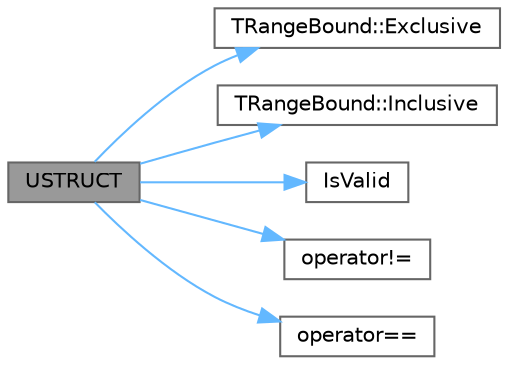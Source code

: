 digraph "USTRUCT"
{
 // INTERACTIVE_SVG=YES
 // LATEX_PDF_SIZE
  bgcolor="transparent";
  edge [fontname=Helvetica,fontsize=10,labelfontname=Helvetica,labelfontsize=10];
  node [fontname=Helvetica,fontsize=10,shape=box,height=0.2,width=0.4];
  rankdir="LR";
  Node1 [id="Node000001",label="USTRUCT",height=0.2,width=0.4,color="gray40", fillcolor="grey60", style="filled", fontcolor="black",tooltip="Transform time by warping it around from end to start."];
  Node1 -> Node2 [id="edge1_Node000001_Node000002",color="steelblue1",style="solid",tooltip=" "];
  Node2 [id="Node000002",label="TRangeBound::Exclusive",height=0.2,width=0.4,color="grey40", fillcolor="white", style="filled",URL="$dc/d71/classTRangeBound.html#aeb5309e84d6ada149a0dea5bf01ce702",tooltip="Returns a closed bound that excludes the specified value."];
  Node1 -> Node3 [id="edge2_Node000001_Node000003",color="steelblue1",style="solid",tooltip=" "];
  Node3 [id="Node000003",label="TRangeBound::Inclusive",height=0.2,width=0.4,color="grey40", fillcolor="white", style="filled",URL="$dc/d71/classTRangeBound.html#aab0bd6fc9977a042858ad97cfbfd73c7",tooltip="Returns a closed bound that includes the specified value."];
  Node1 -> Node4 [id="edge3_Node000001_Node000004",color="steelblue1",style="solid",tooltip=" "];
  Node4 [id="Node000004",label="IsValid",height=0.2,width=0.4,color="grey40", fillcolor="white", style="filled",URL="$d2/d4c/LiveLinkTypes_8h.html#ac532c4b500b1a85ea22217f2c65a70ed",tooltip=" "];
  Node1 -> Node5 [id="edge4_Node000001_Node000005",color="steelblue1",style="solid",tooltip=" "];
  Node5 [id="Node000005",label="operator!=",height=0.2,width=0.4,color="grey40", fillcolor="white", style="filled",URL="$d0/d54/StateTreeTypes_8h.html#ac7c6317273de456bf941c2f0cfe357bd",tooltip=" "];
  Node1 -> Node6 [id="edge5_Node000001_Node000006",color="steelblue1",style="solid",tooltip=" "];
  Node6 [id="Node000006",label="operator==",height=0.2,width=0.4,color="grey40", fillcolor="white", style="filled",URL="$d2/d98/EpicRtcVideoCommon_8h.html#a5b395fb6e30878f0ec1df7af2c2069af",tooltip=" "];
}
